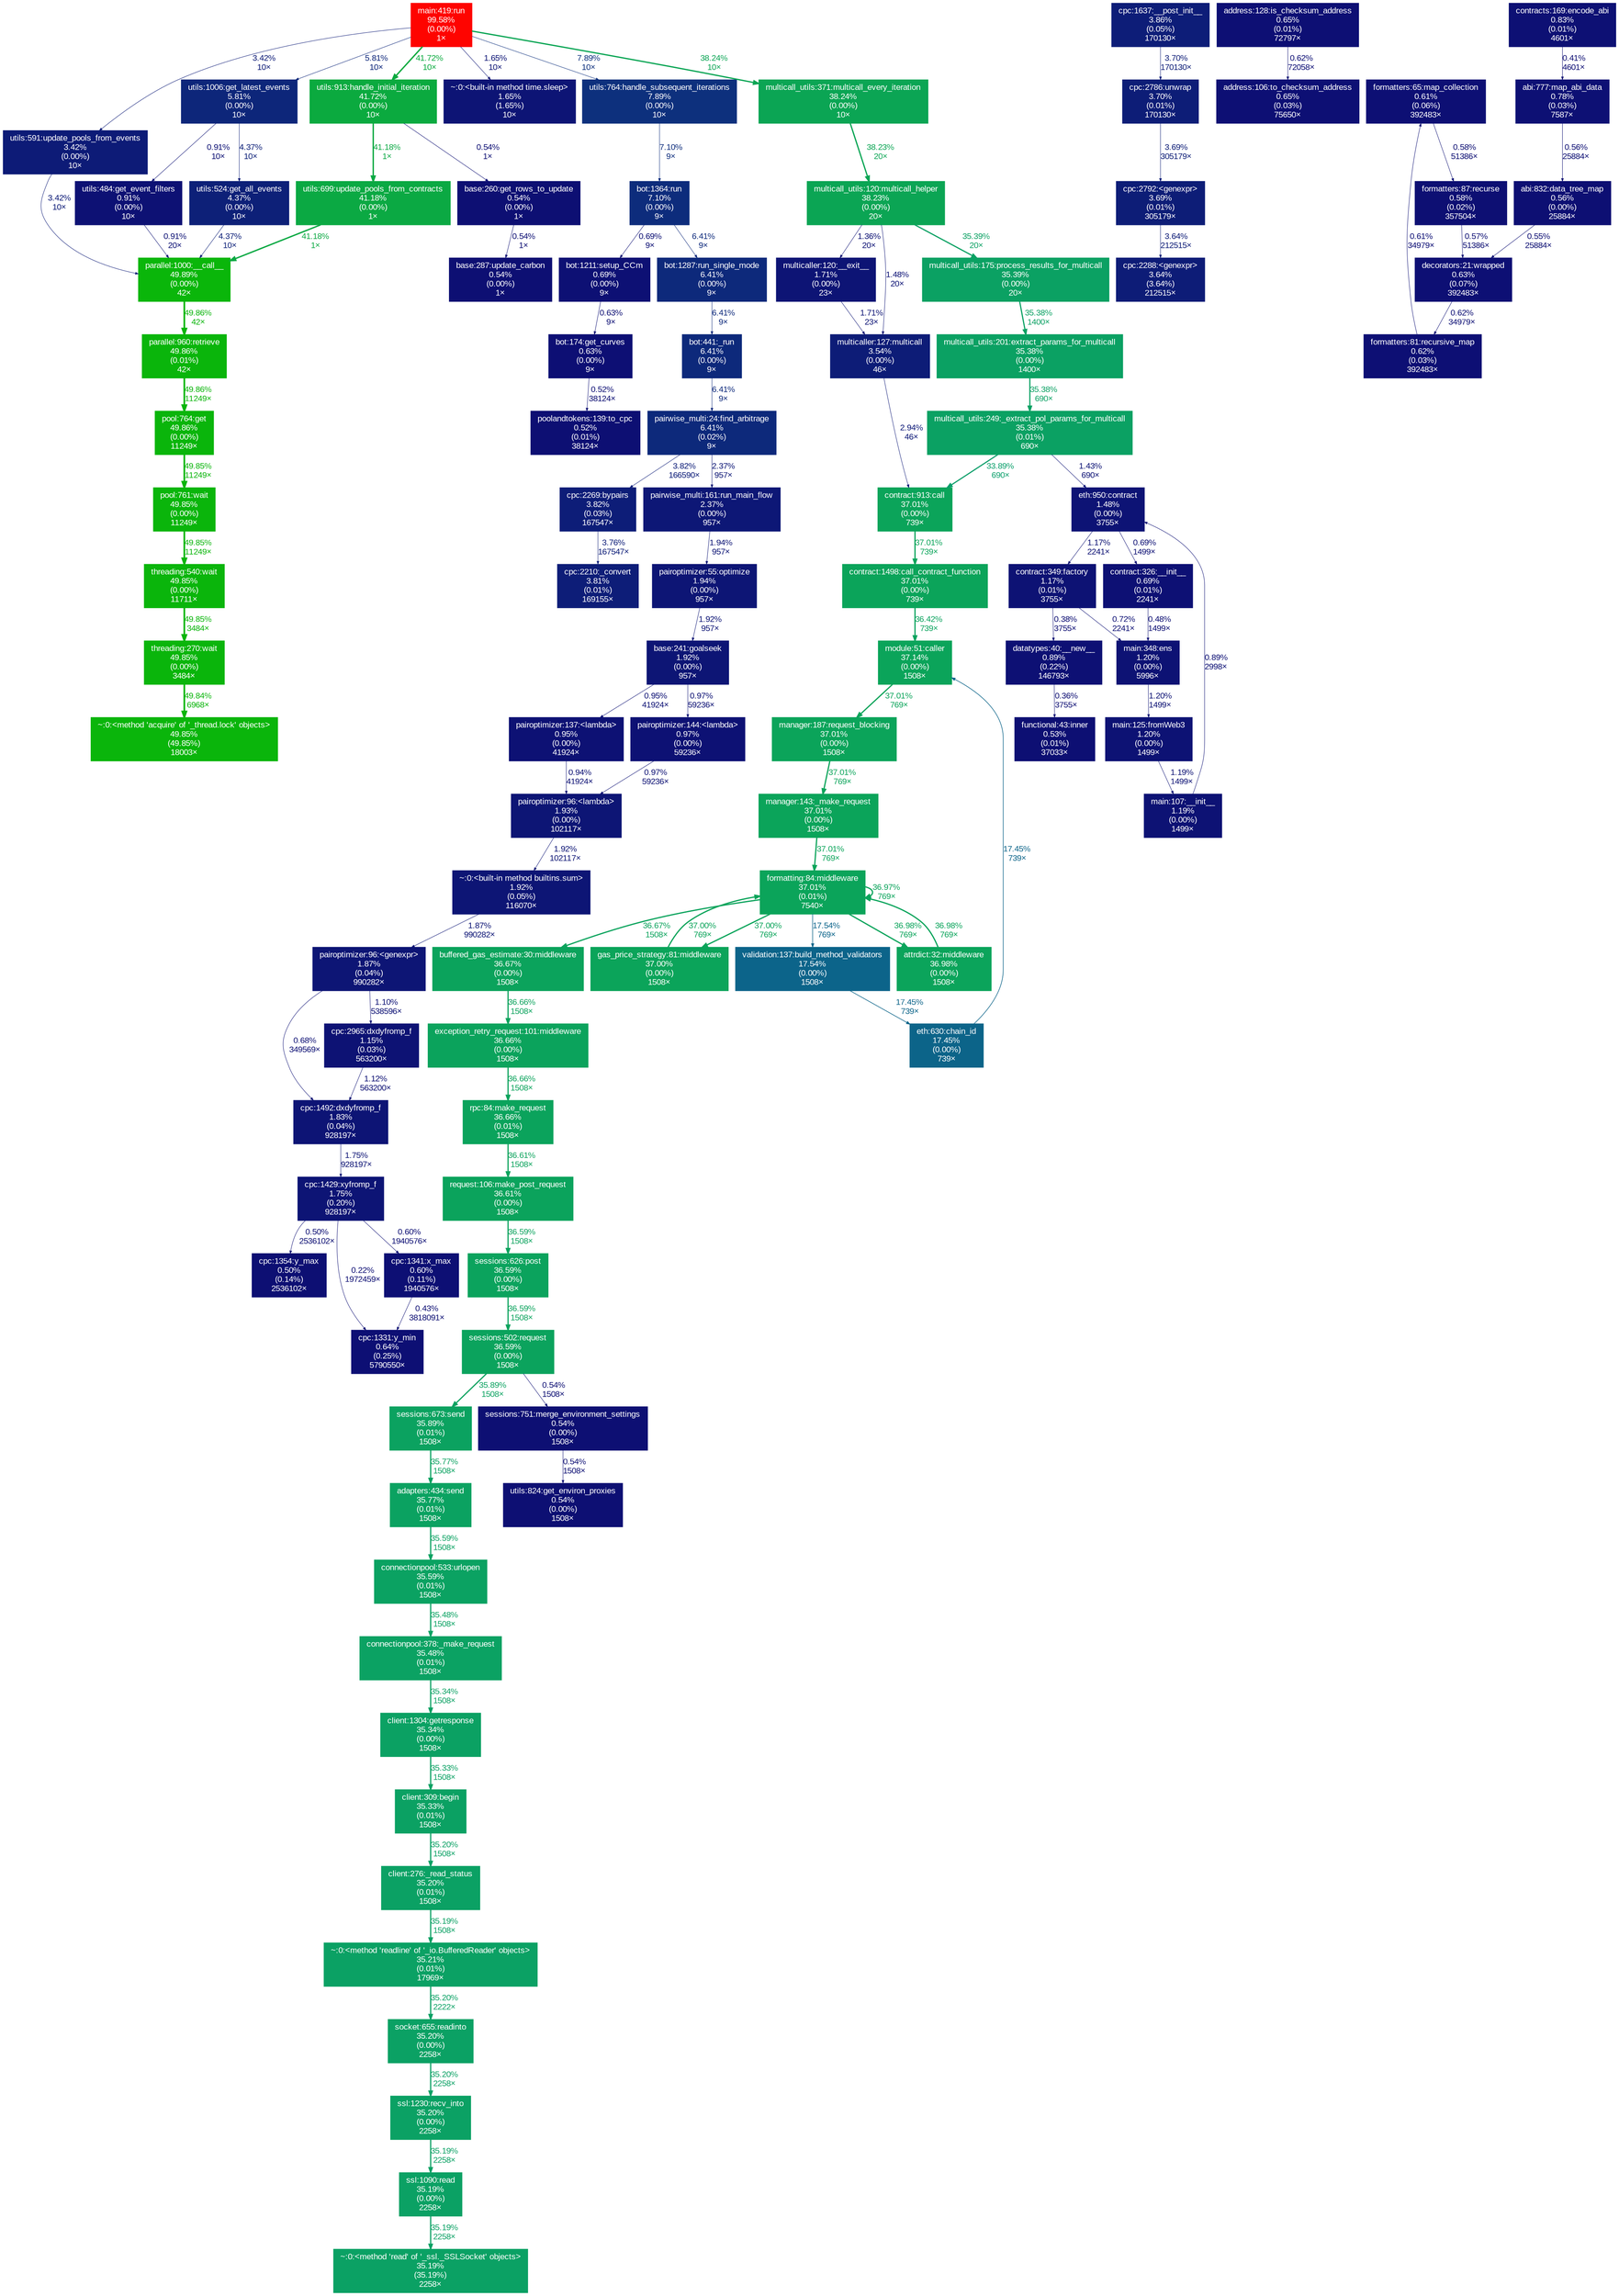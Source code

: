 digraph {
	graph [fontname=Arial, nodesep=0.125, ranksep=0.25];
	node [fontcolor=white, fontname=Arial, height=0, shape=box, style=filled, width=0];
	edge [fontname=Arial];
	47 [color="#fe0400", fontcolor="#ffffff", fontsize="10.00", label="main:419:run\n99.58%\n(0.00%)\n1×", tooltip="main.py"];
	47 -> 1086 [arrowsize="0.35", color="#0d267a", fontcolor="#0d267a", fontsize="10.00", label="5.81%\n10×", labeldistance="0.50", penwidth="0.50"];
	47 -> 1251 [arrowsize="0.35", color="#0d1475", fontcolor="#0d1475", fontsize="10.00", label="1.65%\n10×", labeldistance="0.50", penwidth="0.50"];
	47 -> 2682 [arrowsize="0.35", color="#0d307d", fontcolor="#0d307d", fontsize="10.00", label="7.89%\n10×", labeldistance="0.50", penwidth="0.50"];
	47 -> 2707 [arrowsize="0.62", color="#0ba554", fontcolor="#0ba554", fontsize="10.00", label="38.24%\n10×", labeldistance="1.53", penwidth="1.53"];
	47 -> 2857 [arrowsize="0.65", color="#0baa3f", fontcolor="#0baa3f", fontsize="10.00", label="41.72%\n10×", labeldistance="1.67", penwidth="1.67"];
	47 -> 2891 [arrowsize="0.35", color="#0d1b77", fontcolor="#0d1b77", fontsize="10.00", label="3.42%\n10×", labeldistance="0.50", penwidth="0.50"];
	110 [color="#0d1d78", fontcolor="#ffffff", fontsize="10.00", label="cpc:1637:__post_init__\n3.86%\n(0.05%)\n170130×", tooltip="/Users/mikewcasale/Documents/GitHub/bancorprotocol/fastlane-bot/fastlane_bot/tools/cpc.py"];
	110 -> 2793 [arrowsize="0.35", color="#0d1d77", fontcolor="#0d1d77", fontsize="10.00", label="3.70%\n170130×", labeldistance="0.50", penwidth="0.50"];
	114 [color="#0d1c77", fontcolor="#ffffff", fontsize="10.00", label="multicaller:127:multicall\n3.54%\n(0.00%)\n46×", tooltip="/Users/mikewcasale/Documents/GitHub/bancorprotocol/fastlane-bot/fastlane_bot/config/multicaller.py"];
	114 -> 219 [arrowsize="0.35", color="#0d1977", fontcolor="#0d1977", fontsize="10.00", label="2.94%\n46×", labeldistance="0.50", penwidth="0.50"];
	129 [color="#0ab50b", fontcolor="#ffffff", fontsize="10.00", label="parallel:960:retrieve\n49.86%\n(0.01%)\n42×", tooltip="/Users/mikewcasale/miniconda3/envs/fastlane-bot-38/lib/python3.8/site-packages/joblib/parallel.py"];
	129 -> 2981 [arrowsize="0.71", color="#0ab50b", fontcolor="#0ab50b", fontsize="10.00", label="49.86%\n11249×", labeldistance="1.99", penwidth="1.99"];
	193 [color="#0ba262", fontcolor="#ffffff", fontsize="10.00", label="connectionpool:533:urlopen\n35.59%\n(0.01%)\n1508×", tooltip="/Users/mikewcasale/miniconda3/envs/fastlane-bot-38/lib/python3.8/site-packages/urllib3/connectionpool.py"];
	193 -> 608 [arrowsize="0.60", color="#0ba263", fontcolor="#0ba263", fontsize="10.00", label="35.48%\n1508×", labeldistance="1.42", penwidth="1.42"];
	203 [color="#0ba260", fontcolor="#ffffff", fontsize="10.00", label="sessions:673:send\n35.89%\n(0.01%)\n1508×", tooltip="/Users/mikewcasale/miniconda3/envs/fastlane-bot-38/lib/python3.8/site-packages/requests/sessions.py"];
	203 -> 935 [arrowsize="0.60", color="#0ba261", fontcolor="#0ba261", fontsize="10.00", label="35.77%\n1508×", labeldistance="1.43", penwidth="1.43"];
	204 [color="#0d0f73", fontcolor="#ffffff", fontsize="10.00", label="sessions:751:merge_environment_settings\n0.54%\n(0.00%)\n1508×", tooltip="/Users/mikewcasale/miniconda3/envs/fastlane-bot-38/lib/python3.8/site-packages/requests/sessions.py"];
	204 -> 2639 [arrowsize="0.35", color="#0d0f73", fontcolor="#0d0f73", fontsize="10.00", label="0.54%\n1508×", labeldistance="0.50", penwidth="0.50"];
	211 [color="#0d1575", fontcolor="#ffffff", fontsize="10.00", label="pairoptimizer:55:optimize\n1.94%\n(0.00%)\n957×", tooltip="/Users/mikewcasale/Documents/GitHub/bancorprotocol/fastlane-bot/fastlane_bot/tools/optimizer/pairoptimizer.py"];
	211 -> 2837 [arrowsize="0.35", color="#0d1575", fontcolor="#0d1575", fontsize="10.00", label="1.92%\n957×", labeldistance="0.50", penwidth="0.50"];
	215 [color="#0ba163", fontcolor="#ffffff", fontsize="10.00", label="multicall_utils:249:_extract_pol_params_for_multicall\n35.38%\n(0.01%)\n690×", tooltip="/Users/mikewcasale/Documents/GitHub/bancorprotocol/fastlane-bot/fastlane_bot/events/multicall_utils.py"];
	215 -> 219 [arrowsize="0.58", color="#0b9f6b", fontcolor="#0b9f6b", fontsize="10.00", label="33.89%\n690×", labeldistance="1.36", penwidth="1.36"];
	215 -> 226 [arrowsize="0.35", color="#0d1375", fontcolor="#0d1375", fontsize="10.00", label="1.43%\n690×", labeldistance="0.50", penwidth="0.50"];
	219 [color="#0ba45a", fontcolor="#ffffff", fontsize="10.00", label="contract:913:call\n37.01%\n(0.00%)\n739×", tooltip="/Users/mikewcasale/miniconda3/envs/fastlane-bot-38/lib/python3.8/site-packages/web3/contract.py"];
	219 -> 1069 [arrowsize="0.61", color="#0ba45a", fontcolor="#0ba45a", fontsize="10.00", label="37.01%\n739×", labeldistance="1.48", penwidth="1.48"];
	221 [color="#0ba35c", fontcolor="#ffffff", fontsize="10.00", label="request:106:make_post_request\n36.61%\n(0.00%)\n1508×", tooltip="/Users/mikewcasale/miniconda3/envs/fastlane-bot-38/lib/python3.8/site-packages/web3/_utils/request.py"];
	221 -> 2652 [arrowsize="0.60", color="#0ba35d", fontcolor="#0ba35d", fontsize="10.00", label="36.59%\n1508×", labeldistance="1.46", penwidth="1.46"];
	226 [color="#0d1375", fontcolor="#ffffff", fontsize="10.00", label="eth:950:contract\n1.48%\n(0.00%)\n3755×", tooltip="/Users/mikewcasale/miniconda3/envs/fastlane-bot-38/lib/python3.8/site-packages/web3/eth.py"];
	226 -> 1458 [arrowsize="0.35", color="#0d1274", fontcolor="#0d1274", fontsize="10.00", label="1.17%\n2241×", labeldistance="0.50", penwidth="0.50"];
	226 -> 2474 [arrowsize="0.35", color="#0d1074", fontcolor="#0d1074", fontsize="10.00", label="0.69%\n1499×", labeldistance="0.50", penwidth="0.50"];
	227 [color="#0ba45a", fontcolor="#ffffff", fontsize="10.00", label="formatting:84:middleware\n37.01%\n(0.01%)\n7540×", tooltip="/Users/mikewcasale/miniconda3/envs/fastlane-bot-38/lib/python3.8/site-packages/web3/middleware/formatting.py"];
	227 -> 227 [arrowsize="0.61", color="#0ba45b", fontcolor="#0ba45b", fontsize="10.00", label="36.97%\n769×", labeldistance="1.48", penwidth="1.48"];
	227 -> 1470 [arrowsize="0.42", color="#0c648a", fontcolor="#0c648a", fontsize="10.00", label="17.54%\n769×", labeldistance="0.70", penwidth="0.70"];
	227 -> 2327 [arrowsize="0.61", color="#0ba45b", fontcolor="#0ba45b", fontsize="10.00", label="36.98%\n769×", labeldistance="1.48", penwidth="1.48"];
	227 -> 2578 [arrowsize="0.61", color="#0ba45a", fontcolor="#0ba45a", fontsize="10.00", label="37.00%\n769×", labeldistance="1.48", penwidth="1.48"];
	227 -> 2581 [arrowsize="0.61", color="#0ba35c", fontcolor="#0ba35c", fontsize="10.00", label="36.67%\n1508×", labeldistance="1.47", penwidth="1.47"];
	279 [color="#0ba35d", fontcolor="#ffffff", fontsize="10.00", label="sessions:502:request\n36.59%\n(0.00%)\n1508×", tooltip="/Users/mikewcasale/miniconda3/envs/fastlane-bot-38/lib/python3.8/site-packages/requests/sessions.py"];
	279 -> 203 [arrowsize="0.60", color="#0ba260", fontcolor="#0ba260", fontsize="10.00", label="35.89%\n1508×", labeldistance="1.44", penwidth="1.44"];
	279 -> 204 [arrowsize="0.35", color="#0d0f73", fontcolor="#0d0f73", fontsize="10.00", label="0.54%\n1508×", labeldistance="0.50", penwidth="0.50"];
	324 [color="#0d1d78", fontcolor="#ffffff", fontsize="10.00", label="cpc:2269:bypairs\n3.82%\n(0.03%)\n167547×", tooltip="/Users/mikewcasale/Documents/GitHub/bancorprotocol/fastlane-bot/fastlane_bot/tools/cpc.py"];
	324 -> 2788 [arrowsize="0.35", color="#0d1d78", fontcolor="#0d1d78", fontsize="10.00", label="3.76%\n167547×", labeldistance="0.50", penwidth="0.50"];
	338 [color="#0d1074", fontcolor="#ffffff", fontsize="10.00", label="datatypes:40:__new__\n0.89%\n(0.22%)\n146793×", tooltip="/Users/mikewcasale/miniconda3/envs/fastlane-bot-38/lib/python3.8/site-packages/web3/_utils/datatypes.py"];
	338 -> 2342 [arrowsize="0.35", color="#0d0e73", fontcolor="#0d0e73", fontsize="10.00", label="0.36%\n3755×", labeldistance="0.50", penwidth="0.50"];
	363 [color="#0ab60a", fontcolor="#ffffff", fontsize="10.00", label="parallel:1000:__call__\n49.89%\n(0.00%)\n42×", tooltip="/Users/mikewcasale/miniconda3/envs/fastlane-bot-38/lib/python3.8/site-packages/joblib/parallel.py"];
	363 -> 129 [arrowsize="0.71", color="#0ab50b", fontcolor="#0ab50b", fontsize="10.00", label="49.86%\n42×", labeldistance="1.99", penwidth="1.99"];
	370 [color="#0ba164", fontcolor="#ffffff", fontsize="10.00", label="client:276:_read_status\n35.20%\n(0.01%)\n1508×", tooltip="/Users/mikewcasale/miniconda3/envs/fastlane-bot-38/lib/python3.8/http/client.py"];
	370 -> 1319 [arrowsize="0.59", color="#0ba164", fontcolor="#0ba164", fontsize="10.00", label="35.19%\n1508×", labeldistance="1.41", penwidth="1.41"];
	400 [color="#0d0f74", fontcolor="#ffffff", fontsize="10.00", label="address:106:to_checksum_address\n0.65%\n(0.03%)\n75650×", tooltip="/Users/mikewcasale/miniconda3/envs/fastlane-bot-38/lib/python3.8/site-packages/eth_utils/address.py"];
	430 [color="#0ba163", fontcolor="#ffffff", fontsize="10.00", label="client:309:begin\n35.33%\n(0.01%)\n1508×", tooltip="/Users/mikewcasale/miniconda3/envs/fastlane-bot-38/lib/python3.8/http/client.py"];
	430 -> 370 [arrowsize="0.59", color="#0ba164", fontcolor="#0ba164", fontsize="10.00", label="35.20%\n1508×", labeldistance="1.41", penwidth="1.41"];
	608 [color="#0ba263", fontcolor="#ffffff", fontsize="10.00", label="connectionpool:378:_make_request\n35.48%\n(0.01%)\n1508×", tooltip="/Users/mikewcasale/miniconda3/envs/fastlane-bot-38/lib/python3.8/site-packages/urllib3/connectionpool.py"];
	608 -> 2590 [arrowsize="0.59", color="#0ba163", fontcolor="#0ba163", fontsize="10.00", label="35.34%\n1508×", labeldistance="1.41", penwidth="1.41"];
	910 [color="#0d0f74", fontcolor="#ffffff", fontsize="10.00", label="formatters:65:map_collection\n0.61%\n(0.06%)\n392483×", tooltip="/Users/mikewcasale/miniconda3/envs/fastlane-bot-38/lib/python3.8/site-packages/web3/_utils/formatters.py"];
	910 -> 2509 [arrowsize="0.35", color="#0d0f73", fontcolor="#0d0f73", fontsize="10.00", label="0.58%\n51386×", labeldistance="0.50", penwidth="0.50"];
	935 [color="#0ba261", fontcolor="#ffffff", fontsize="10.00", label="adapters:434:send\n35.77%\n(0.01%)\n1508×", tooltip="/Users/mikewcasale/miniconda3/envs/fastlane-bot-38/lib/python3.8/site-packages/requests/adapters.py"];
	935 -> 193 [arrowsize="0.60", color="#0ba262", fontcolor="#0ba262", fontsize="10.00", label="35.59%\n1508×", labeldistance="1.42", penwidth="1.42"];
	942 [color="#0d1d77", fontcolor="#ffffff", fontsize="10.00", label="cpc:2792:<genexpr>\n3.69%\n(0.01%)\n305179×", tooltip="/Users/mikewcasale/Documents/GitHub/bancorprotocol/fastlane-bot/fastlane_bot/tools/cpc.py"];
	942 -> 2791 [arrowsize="0.35", color="#0d1c77", fontcolor="#0d1c77", fontsize="10.00", label="3.64%\n212515×", labeldistance="0.50", penwidth="0.50"];
	961 [color="#0d2c7c", fontcolor="#ffffff", fontsize="10.00", label="bot:1364:run\n7.10%\n(0.00%)\n9×", tooltip="/Users/mikewcasale/Documents/GitHub/bancorprotocol/fastlane-bot/fastlane_bot/bot.py"];
	961 -> 2674 [arrowsize="0.35", color="#0d1074", fontcolor="#0d1074", fontsize="10.00", label="0.69%\n9×", labeldistance="0.50", penwidth="0.50"];
	961 -> 2676 [arrowsize="0.35", color="#0d297b", fontcolor="#0d297b", fontsize="10.00", label="6.41%\n9×", labeldistance="0.50", penwidth="0.50"];
	1068 [color="#0ba164", fontcolor="#ffffff", fontsize="10.00", label="ssl:1230:recv_into\n35.20%\n(0.00%)\n2258×", tooltip="/Users/mikewcasale/miniconda3/envs/fastlane-bot-38/lib/python3.8/ssl.py"];
	1068 -> 2547 [arrowsize="0.59", color="#0ba164", fontcolor="#0ba164", fontsize="10.00", label="35.19%\n2258×", labeldistance="1.41", penwidth="1.41"];
	1069 [color="#0ba45a", fontcolor="#ffffff", fontsize="10.00", label="contract:1498:call_contract_function\n37.01%\n(0.00%)\n739×", tooltip="/Users/mikewcasale/miniconda3/envs/fastlane-bot-38/lib/python3.8/site-packages/web3/contract.py"];
	1069 -> 2515 [arrowsize="0.60", color="#0ba35e", fontcolor="#0ba35e", fontsize="10.00", label="36.42%\n739×", labeldistance="1.46", penwidth="1.46"];
	1077 [color="#0d297b", fontcolor="#ffffff", fontsize="10.00", label="bot:441:_run\n6.41%\n(0.00%)\n9×", tooltip="/Users/mikewcasale/Documents/GitHub/bancorprotocol/fastlane-bot/fastlane_bot/bot.py"];
	1077 -> 1082 [arrowsize="0.35", color="#0d297b", fontcolor="#0d297b", fontsize="10.00", label="6.41%\n9×", labeldistance="0.50", penwidth="0.50"];
	1082 [color="#0d297b", fontcolor="#ffffff", fontsize="10.00", label="pairwise_multi:24:find_arbitrage\n6.41%\n(0.02%)\n9×", tooltip="/Users/mikewcasale/Documents/GitHub/bancorprotocol/fastlane-bot/fastlane_bot/modes/pairwise_multi.py"];
	1082 -> 324 [arrowsize="0.35", color="#0d1d78", fontcolor="#0d1d78", fontsize="10.00", label="3.82%\n166590×", labeldistance="0.50", penwidth="0.50"];
	1082 -> 2777 [arrowsize="0.35", color="#0d1776", fontcolor="#0d1776", fontsize="10.00", label="2.37%\n957×", labeldistance="0.50", penwidth="0.50"];
	1083 [color="#0d0f73", fontcolor="#ffffff", fontsize="10.00", label="base:287:update_carbon\n0.54%\n(0.00%)\n1×", tooltip="/Users/mikewcasale/Documents/GitHub/bancorprotocol/fastlane-bot/fastlane_bot/events/managers/base.py"];
	1086 [color="#0d267a", fontcolor="#ffffff", fontsize="10.00", label="utils:1006:get_latest_events\n5.81%\n(0.00%)\n10×", tooltip="/Users/mikewcasale/Documents/GitHub/bancorprotocol/fastlane-bot/fastlane_bot/events/utils.py"];
	1086 -> 2864 [arrowsize="0.35", color="#0d1174", fontcolor="#0d1174", fontsize="10.00", label="0.91%\n10×", labeldistance="0.50", penwidth="0.50"];
	1086 -> 2889 [arrowsize="0.35", color="#0d2078", fontcolor="#0d2078", fontsize="10.00", label="4.37%\n10×", labeldistance="0.50", penwidth="0.50"];
	1126 [color="#0d1575", fontcolor="#ffffff", fontsize="10.00", label="~:0:<built-in method builtins.sum>\n1.92%\n(0.05%)\n116070×", tooltip="~"];
	1126 -> 2779 [arrowsize="0.35", color="#0d1575", fontcolor="#0d1575", fontsize="10.00", label="1.87%\n990282×", labeldistance="0.50", penwidth="0.50"];
	1128 [color="#0d1575", fontcolor="#ffffff", fontsize="10.00", label="pairoptimizer:96:<lambda>\n1.93%\n(0.00%)\n102117×", tooltip="/Users/mikewcasale/Documents/GitHub/bancorprotocol/fastlane-bot/fastlane_bot/tools/optimizer/pairoptimizer.py"];
	1128 -> 1126 [arrowsize="0.35", color="#0d1575", fontcolor="#0d1575", fontsize="10.00", label="1.92%\n102117×", labeldistance="0.50", penwidth="0.50"];
	1226 [color="#0ab50b", fontcolor="#ffffff", fontsize="10.00", label="threading:270:wait\n49.85%\n(0.00%)\n3484×", tooltip="/Users/mikewcasale/miniconda3/envs/fastlane-bot-38/lib/python3.8/threading.py"];
	1226 -> 1257 [arrowsize="0.71", color="#0ab50b", fontcolor="#0ab50b", fontsize="10.00", label="49.84%\n6968×", labeldistance="1.99", penwidth="1.99"];
	1251 [color="#0d1475", fontcolor="#ffffff", fontsize="10.00", label="~:0:<built-in method time.sleep>\n1.65%\n(1.65%)\n10×", tooltip="~"];
	1257 [color="#0ab50b", fontcolor="#ffffff", fontsize="10.00", label="~:0:<method 'acquire' of '_thread.lock' objects>\n49.85%\n(49.85%)\n18003×", tooltip="~"];
	1288 [color="#0d0f74", fontcolor="#ffffff", fontsize="10.00", label="decorators:21:wrapped\n0.63%\n(0.07%)\n392483×", tooltip="/Users/mikewcasale/miniconda3/envs/fastlane-bot-38/lib/python3.8/site-packages/web3/_utils/decorators.py"];
	1288 -> 2495 [arrowsize="0.35", color="#0d0f74", fontcolor="#0d0f74", fontsize="10.00", label="0.62%\n34979×", labeldistance="0.50", penwidth="0.50"];
	1304 [color="#0ba164", fontcolor="#ffffff", fontsize="10.00", label="socket:655:readinto\n35.20%\n(0.00%)\n2258×", tooltip="/Users/mikewcasale/miniconda3/envs/fastlane-bot-38/lib/python3.8/socket.py"];
	1304 -> 1068 [arrowsize="0.59", color="#0ba164", fontcolor="#0ba164", fontsize="10.00", label="35.20%\n2258×", labeldistance="1.41", penwidth="1.41"];
	1319 [color="#0ba164", fontcolor="#ffffff", fontsize="10.00", label="~:0:<method 'readline' of '_io.BufferedReader' objects>\n35.21%\n(0.01%)\n17969×", tooltip="~"];
	1319 -> 1304 [arrowsize="0.59", color="#0ba164", fontcolor="#0ba164", fontsize="10.00", label="35.20%\n2222×", labeldistance="1.41", penwidth="1.41"];
	1445 [color="#0ba554", fontcolor="#ffffff", fontsize="10.00", label="multicall_utils:120:multicall_helper\n38.23%\n(0.00%)\n20×", tooltip="/Users/mikewcasale/Documents/GitHub/bancorprotocol/fastlane-bot/fastlane_bot/events/multicall_utils.py"];
	1445 -> 114 [arrowsize="0.35", color="#0d1375", fontcolor="#0d1375", fontsize="10.00", label="1.48%\n20×", labeldistance="0.50", penwidth="0.50"];
	1445 -> 2870 [arrowsize="0.35", color="#0d1274", fontcolor="#0d1274", fontsize="10.00", label="1.36%\n20×", labeldistance="0.50", penwidth="0.50"];
	1445 -> 2950 [arrowsize="0.59", color="#0ba163", fontcolor="#0ba163", fontsize="10.00", label="35.39%\n20×", labeldistance="1.42", penwidth="1.42"];
	1450 [color="#0d0f74", fontcolor="#ffffff", fontsize="10.00", label="address:128:is_checksum_address\n0.65%\n(0.01%)\n72797×", tooltip="/Users/mikewcasale/miniconda3/envs/fastlane-bot-38/lib/python3.8/site-packages/eth_utils/address.py"];
	1450 -> 400 [arrowsize="0.35", color="#0d0f74", fontcolor="#0d0f74", fontsize="10.00", label="0.62%\n72058×", labeldistance="0.50", penwidth="0.50"];
	1451 [color="#0d1274", fontcolor="#ffffff", fontsize="10.00", label="main:348:ens\n1.20%\n(0.00%)\n5996×", tooltip="/Users/mikewcasale/miniconda3/envs/fastlane-bot-38/lib/python3.8/site-packages/web3/main.py"];
	1451 -> 2471 [arrowsize="0.35", color="#0d1274", fontcolor="#0d1274", fontsize="10.00", label="1.20%\n1499×", labeldistance="0.50", penwidth="0.50"];
	1458 [color="#0d1274", fontcolor="#ffffff", fontsize="10.00", label="contract:349:factory\n1.17%\n(0.01%)\n3755×", tooltip="/Users/mikewcasale/miniconda3/envs/fastlane-bot-38/lib/python3.8/site-packages/web3/contract.py"];
	1458 -> 338 [arrowsize="0.35", color="#0d0e73", fontcolor="#0d0e73", fontsize="10.00", label="0.38%\n3755×", labeldistance="0.50", penwidth="0.50"];
	1458 -> 1451 [arrowsize="0.35", color="#0d1074", fontcolor="#0d1074", fontsize="10.00", label="0.72%\n2241×", labeldistance="0.50", penwidth="0.50"];
	1470 [color="#0c648a", fontcolor="#ffffff", fontsize="10.00", label="validation:137:build_method_validators\n17.54%\n(0.00%)\n1508×", tooltip="/Users/mikewcasale/miniconda3/envs/fastlane-bot-38/lib/python3.8/site-packages/web3/middleware/validation.py"];
	1470 -> 2517 [arrowsize="0.42", color="#0c6489", fontcolor="#0c6489", fontsize="10.00", label="17.45%\n739×", labeldistance="0.70", penwidth="0.70"];
	1523 [color="#0d1475", fontcolor="#ffffff", fontsize="10.00", label="cpc:1429:xyfromp_f\n1.75%\n(0.20%)\n928197×", tooltip="/Users/mikewcasale/Documents/GitHub/bancorprotocol/fastlane-bot/fastlane_bot/tools/cpc.py"];
	1523 -> 2751 [arrowsize="0.35", color="#0d0e73", fontcolor="#0d0e73", fontsize="10.00", label="0.22%\n1972459×", labeldistance="0.50", penwidth="0.50"];
	1523 -> 2752 [arrowsize="0.35", color="#0d0f74", fontcolor="#0d0f74", fontsize="10.00", label="0.60%\n1940576×", labeldistance="0.50", penwidth="0.50"];
	1523 -> 2753 [arrowsize="0.35", color="#0d0f73", fontcolor="#0d0f73", fontsize="10.00", label="0.50%\n2536102×", labeldistance="0.50", penwidth="0.50"];
	1546 [color="#0ab50b", fontcolor="#ffffff", fontsize="10.00", label="threading:540:wait\n49.85%\n(0.00%)\n11711×", tooltip="/Users/mikewcasale/miniconda3/envs/fastlane-bot-38/lib/python3.8/threading.py"];
	1546 -> 1226 [arrowsize="0.71", color="#0ab50b", fontcolor="#0ab50b", fontsize="10.00", label="49.85%\n3484×", labeldistance="1.99", penwidth="1.99"];
	1555 [color="#0ab50b", fontcolor="#ffffff", fontsize="10.00", label="pool:761:wait\n49.85%\n(0.00%)\n11249×", tooltip="/Users/mikewcasale/miniconda3/envs/fastlane-bot-38/lib/python3.8/multiprocessing/pool.py"];
	1555 -> 1546 [arrowsize="0.71", color="#0ab50b", fontcolor="#0ab50b", fontsize="10.00", label="49.85%\n11249×", labeldistance="1.99", penwidth="1.99"];
	1897 [color="#0ba45a", fontcolor="#ffffff", fontsize="10.00", label="manager:143:_make_request\n37.01%\n(0.00%)\n1508×", tooltip="/Users/mikewcasale/miniconda3/envs/fastlane-bot-38/lib/python3.8/site-packages/web3/manager.py"];
	1897 -> 227 [arrowsize="0.61", color="#0ba45a", fontcolor="#0ba45a", fontsize="10.00", label="37.01%\n769×", labeldistance="1.48", penwidth="1.48"];
	1899 [color="#0ba35c", fontcolor="#ffffff", fontsize="10.00", label="rpc:84:make_request\n36.66%\n(0.01%)\n1508×", tooltip="/Users/mikewcasale/miniconda3/envs/fastlane-bot-38/lib/python3.8/site-packages/web3/providers/rpc.py"];
	1899 -> 221 [arrowsize="0.61", color="#0ba35c", fontcolor="#0ba35c", fontsize="10.00", label="36.61%\n1508×", labeldistance="1.46", penwidth="1.46"];
	2194 [color="#0d1074", fontcolor="#ffffff", fontsize="10.00", label="abi:777:map_abi_data\n0.78%\n(0.03%)\n7587×", tooltip="/Users/mikewcasale/miniconda3/envs/fastlane-bot-38/lib/python3.8/site-packages/web3/_utils/abi.py"];
	2194 -> 2496 [arrowsize="0.35", color="#0d0f73", fontcolor="#0d0f73", fontsize="10.00", label="0.56%\n25884×", labeldistance="0.50", penwidth="0.50"];
	2198 [color="#0d1074", fontcolor="#ffffff", fontsize="10.00", label="contracts:169:encode_abi\n0.83%\n(0.01%)\n4601×", tooltip="/Users/mikewcasale/miniconda3/envs/fastlane-bot-38/lib/python3.8/site-packages/web3/_utils/contracts.py"];
	2198 -> 2194 [arrowsize="0.35", color="#0d0e73", fontcolor="#0d0e73", fontsize="10.00", label="0.41%\n4601×", labeldistance="0.50", penwidth="0.50"];
	2327 [color="#0ba45b", fontcolor="#ffffff", fontsize="10.00", label="attrdict:32:middleware\n36.98%\n(0.00%)\n1508×", tooltip="/Users/mikewcasale/miniconda3/envs/fastlane-bot-38/lib/python3.8/site-packages/web3/middleware/attrdict.py"];
	2327 -> 227 [arrowsize="0.61", color="#0ba45b", fontcolor="#0ba45b", fontsize="10.00", label="36.98%\n769×", labeldistance="1.48", penwidth="1.48"];
	2342 [color="#0d0f73", fontcolor="#ffffff", fontsize="10.00", label="functional:43:inner\n0.53%\n(0.01%)\n37033×", tooltip="/Users/mikewcasale/miniconda3/envs/fastlane-bot-38/lib/python3.8/site-packages/eth_utils/functional.py"];
	2471 [color="#0d1274", fontcolor="#ffffff", fontsize="10.00", label="main:125:fromWeb3\n1.20%\n(0.00%)\n1499×", tooltip="/Users/mikewcasale/miniconda3/envs/fastlane-bot-38/lib/python3.8/site-packages/ens/main.py"];
	2471 -> 2476 [arrowsize="0.35", color="#0d1274", fontcolor="#0d1274", fontsize="10.00", label="1.19%\n1499×", labeldistance="0.50", penwidth="0.50"];
	2474 [color="#0d1074", fontcolor="#ffffff", fontsize="10.00", label="contract:326:__init__\n0.69%\n(0.01%)\n2241×", tooltip="/Users/mikewcasale/miniconda3/envs/fastlane-bot-38/lib/python3.8/site-packages/web3/contract.py"];
	2474 -> 1451 [arrowsize="0.35", color="#0d0f73", fontcolor="#0d0f73", fontsize="10.00", label="0.48%\n1499×", labeldistance="0.50", penwidth="0.50"];
	2476 [color="#0d1274", fontcolor="#ffffff", fontsize="10.00", label="main:107:__init__\n1.19%\n(0.00%)\n1499×", tooltip="/Users/mikewcasale/miniconda3/envs/fastlane-bot-38/lib/python3.8/site-packages/ens/main.py"];
	2476 -> 226 [arrowsize="0.35", color="#0d1074", fontcolor="#0d1074", fontsize="10.00", label="0.89%\n2998×", labeldistance="0.50", penwidth="0.50"];
	2495 [color="#0d0f74", fontcolor="#ffffff", fontsize="10.00", label="formatters:81:recursive_map\n0.62%\n(0.03%)\n392483×", tooltip="/Users/mikewcasale/miniconda3/envs/fastlane-bot-38/lib/python3.8/site-packages/web3/_utils/formatters.py"];
	2495 -> 910 [arrowsize="0.35", color="#0d0f74", fontcolor="#0d0f74", fontsize="10.00", label="0.61%\n34979×", labeldistance="0.50", penwidth="0.50"];
	2496 [color="#0d0f73", fontcolor="#ffffff", fontsize="10.00", label="abi:832:data_tree_map\n0.56%\n(0.00%)\n25884×", tooltip="/Users/mikewcasale/miniconda3/envs/fastlane-bot-38/lib/python3.8/site-packages/web3/_utils/abi.py"];
	2496 -> 1288 [arrowsize="0.35", color="#0d0f73", fontcolor="#0d0f73", fontsize="10.00", label="0.55%\n25884×", labeldistance="0.50", penwidth="0.50"];
	2509 [color="#0d0f73", fontcolor="#ffffff", fontsize="10.00", label="formatters:87:recurse\n0.58%\n(0.02%)\n357504×", tooltip="/Users/mikewcasale/miniconda3/envs/fastlane-bot-38/lib/python3.8/site-packages/web3/_utils/formatters.py"];
	2509 -> 1288 [arrowsize="0.35", color="#0d0f73", fontcolor="#0d0f73", fontsize="10.00", label="0.57%\n51386×", labeldistance="0.50", penwidth="0.50"];
	2515 [color="#0ba45a", fontcolor="#ffffff", fontsize="10.00", label="module:51:caller\n37.14%\n(0.00%)\n1508×", tooltip="/Users/mikewcasale/miniconda3/envs/fastlane-bot-38/lib/python3.8/site-packages/web3/module.py"];
	2515 -> 2573 [arrowsize="0.61", color="#0ba45a", fontcolor="#0ba45a", fontsize="10.00", label="37.01%\n769×", labeldistance="1.48", penwidth="1.48"];
	2517 [color="#0c6489", fontcolor="#ffffff", fontsize="10.00", label="eth:630:chain_id\n17.45%\n(0.00%)\n739×", tooltip="/Users/mikewcasale/miniconda3/envs/fastlane-bot-38/lib/python3.8/site-packages/web3/eth.py"];
	2517 -> 2515 [arrowsize="0.42", color="#0c6489", fontcolor="#0c6489", fontsize="10.00", label="17.45%\n739×", labeldistance="0.70", penwidth="0.70"];
	2547 [color="#0ba164", fontcolor="#ffffff", fontsize="10.00", label="ssl:1090:read\n35.19%\n(0.00%)\n2258×", tooltip="/Users/mikewcasale/miniconda3/envs/fastlane-bot-38/lib/python3.8/ssl.py"];
	2547 -> 2558 [arrowsize="0.59", color="#0ba164", fontcolor="#0ba164", fontsize="10.00", label="35.19%\n2258×", labeldistance="1.41", penwidth="1.41"];
	2558 [color="#0ba164", fontcolor="#ffffff", fontsize="10.00", label="~:0:<method 'read' of '_ssl._SSLSocket' objects>\n35.19%\n(35.19%)\n2258×", tooltip="~"];
	2573 [color="#0ba45a", fontcolor="#ffffff", fontsize="10.00", label="manager:187:request_blocking\n37.01%\n(0.00%)\n1508×", tooltip="/Users/mikewcasale/miniconda3/envs/fastlane-bot-38/lib/python3.8/site-packages/web3/manager.py"];
	2573 -> 1897 [arrowsize="0.61", color="#0ba45a", fontcolor="#0ba45a", fontsize="10.00", label="37.01%\n769×", labeldistance="1.48", penwidth="1.48"];
	2578 [color="#0ba45a", fontcolor="#ffffff", fontsize="10.00", label="gas_price_strategy:81:middleware\n37.00%\n(0.00%)\n1508×", tooltip="/Users/mikewcasale/miniconda3/envs/fastlane-bot-38/lib/python3.8/site-packages/web3/middleware/gas_price_strategy.py"];
	2578 -> 227 [arrowsize="0.61", color="#0ba45a", fontcolor="#0ba45a", fontsize="10.00", label="37.00%\n769×", labeldistance="1.48", penwidth="1.48"];
	2581 [color="#0ba35c", fontcolor="#ffffff", fontsize="10.00", label="buffered_gas_estimate:30:middleware\n36.67%\n(0.00%)\n1508×", tooltip="/Users/mikewcasale/miniconda3/envs/fastlane-bot-38/lib/python3.8/site-packages/web3/middleware/buffered_gas_estimate.py"];
	2581 -> 2583 [arrowsize="0.61", color="#0ba35c", fontcolor="#0ba35c", fontsize="10.00", label="36.66%\n1508×", labeldistance="1.47", penwidth="1.47"];
	2583 [color="#0ba35c", fontcolor="#ffffff", fontsize="10.00", label="exception_retry_request:101:middleware\n36.66%\n(0.00%)\n1508×", tooltip="/Users/mikewcasale/miniconda3/envs/fastlane-bot-38/lib/python3.8/site-packages/web3/middleware/exception_retry_request.py"];
	2583 -> 1899 [arrowsize="0.61", color="#0ba35c", fontcolor="#0ba35c", fontsize="10.00", label="36.66%\n1508×", labeldistance="1.47", penwidth="1.47"];
	2590 [color="#0ba163", fontcolor="#ffffff", fontsize="10.00", label="client:1304:getresponse\n35.34%\n(0.00%)\n1508×", tooltip="/Users/mikewcasale/miniconda3/envs/fastlane-bot-38/lib/python3.8/http/client.py"];
	2590 -> 430 [arrowsize="0.59", color="#0ba163", fontcolor="#0ba163", fontsize="10.00", label="35.33%\n1508×", labeldistance="1.41", penwidth="1.41"];
	2639 [color="#0d0f73", fontcolor="#ffffff", fontsize="10.00", label="utils:824:get_environ_proxies\n0.54%\n(0.00%)\n1508×", tooltip="/Users/mikewcasale/miniconda3/envs/fastlane-bot-38/lib/python3.8/site-packages/requests/utils.py"];
	2652 [color="#0ba35d", fontcolor="#ffffff", fontsize="10.00", label="sessions:626:post\n36.59%\n(0.00%)\n1508×", tooltip="/Users/mikewcasale/miniconda3/envs/fastlane-bot-38/lib/python3.8/site-packages/requests/sessions.py"];
	2652 -> 279 [arrowsize="0.60", color="#0ba35d", fontcolor="#0ba35d", fontsize="10.00", label="36.59%\n1508×", labeldistance="1.46", penwidth="1.46"];
	2673 [color="#0d0f74", fontcolor="#ffffff", fontsize="10.00", label="bot:174:get_curves\n0.63%\n(0.00%)\n9×", tooltip="/Users/mikewcasale/Documents/GitHub/bancorprotocol/fastlane-bot/fastlane_bot/bot.py"];
	2673 -> 2702 [arrowsize="0.35", color="#0d0f73", fontcolor="#0d0f73", fontsize="10.00", label="0.52%\n38124×", labeldistance="0.50", penwidth="0.50"];
	2674 [color="#0d1074", fontcolor="#ffffff", fontsize="10.00", label="bot:1211:setup_CCm\n0.69%\n(0.00%)\n9×", tooltip="/Users/mikewcasale/Documents/GitHub/bancorprotocol/fastlane-bot/fastlane_bot/bot.py"];
	2674 -> 2673 [arrowsize="0.35", color="#0d0f74", fontcolor="#0d0f74", fontsize="10.00", label="0.63%\n9×", labeldistance="0.50", penwidth="0.50"];
	2676 [color="#0d297b", fontcolor="#ffffff", fontsize="10.00", label="bot:1287:run_single_mode\n6.41%\n(0.00%)\n9×", tooltip="/Users/mikewcasale/Documents/GitHub/bancorprotocol/fastlane-bot/fastlane_bot/bot.py"];
	2676 -> 1077 [arrowsize="0.35", color="#0d297b", fontcolor="#0d297b", fontsize="10.00", label="6.41%\n9×", labeldistance="0.50", penwidth="0.50"];
	2682 [color="#0d307d", fontcolor="#ffffff", fontsize="10.00", label="utils:764:handle_subsequent_iterations\n7.89%\n(0.00%)\n10×", tooltip="/Users/mikewcasale/Documents/GitHub/bancorprotocol/fastlane-bot/fastlane_bot/events/utils.py"];
	2682 -> 961 [arrowsize="0.35", color="#0d2c7c", fontcolor="#0d2c7c", fontsize="10.00", label="7.10%\n9×", labeldistance="0.50", penwidth="0.50"];
	2702 [color="#0d0f73", fontcolor="#ffffff", fontsize="10.00", label="poolandtokens:139:to_cpc\n0.52%\n(0.01%)\n38124×", tooltip="/Users/mikewcasale/Documents/GitHub/bancorprotocol/fastlane-bot/fastlane_bot/helpers/poolandtokens.py"];
	2707 [color="#0ba554", fontcolor="#ffffff", fontsize="10.00", label="multicall_utils:371:multicall_every_iteration\n38.24%\n(0.00%)\n10×", tooltip="/Users/mikewcasale/Documents/GitHub/bancorprotocol/fastlane-bot/fastlane_bot/events/multicall_utils.py"];
	2707 -> 1445 [arrowsize="0.62", color="#0ba554", fontcolor="#0ba554", fontsize="10.00", label="38.23%\n20×", labeldistance="1.53", penwidth="1.53"];
	2751 [color="#0d0f74", fontcolor="#ffffff", fontsize="10.00", label="cpc:1331:y_min\n0.64%\n(0.25%)\n5790550×", tooltip="/Users/mikewcasale/Documents/GitHub/bancorprotocol/fastlane-bot/fastlane_bot/tools/cpc.py"];
	2752 [color="#0d0f74", fontcolor="#ffffff", fontsize="10.00", label="cpc:1341:x_max\n0.60%\n(0.11%)\n1940576×", tooltip="/Users/mikewcasale/Documents/GitHub/bancorprotocol/fastlane-bot/fastlane_bot/tools/cpc.py"];
	2752 -> 2751 [arrowsize="0.35", color="#0d0f73", fontcolor="#0d0f73", fontsize="10.00", label="0.43%\n3818091×", labeldistance="0.50", penwidth="0.50"];
	2753 [color="#0d0f73", fontcolor="#ffffff", fontsize="10.00", label="cpc:1354:y_max\n0.50%\n(0.14%)\n2536102×", tooltip="/Users/mikewcasale/Documents/GitHub/bancorprotocol/fastlane-bot/fastlane_bot/tools/cpc.py"];
	2773 [color="#0d1475", fontcolor="#ffffff", fontsize="10.00", label="cpc:1492:dxdyfromp_f\n1.83%\n(0.04%)\n928197×", tooltip="/Users/mikewcasale/Documents/GitHub/bancorprotocol/fastlane-bot/fastlane_bot/tools/cpc.py"];
	2773 -> 1523 [arrowsize="0.35", color="#0d1475", fontcolor="#0d1475", fontsize="10.00", label="1.75%\n928197×", labeldistance="0.50", penwidth="0.50"];
	2777 [color="#0d1776", fontcolor="#ffffff", fontsize="10.00", label="pairwise_multi:161:run_main_flow\n2.37%\n(0.00%)\n957×", tooltip="/Users/mikewcasale/Documents/GitHub/bancorprotocol/fastlane-bot/fastlane_bot/modes/pairwise_multi.py"];
	2777 -> 211 [arrowsize="0.35", color="#0d1575", fontcolor="#0d1575", fontsize="10.00", label="1.94%\n957×", labeldistance="0.50", penwidth="0.50"];
	2778 [color="#0d1274", fontcolor="#ffffff", fontsize="10.00", label="cpc:2965:dxdyfromp_f\n1.15%\n(0.03%)\n563200×", tooltip="/Users/mikewcasale/Documents/GitHub/bancorprotocol/fastlane-bot/fastlane_bot/tools/cpc.py"];
	2778 -> 2773 [arrowsize="0.35", color="#0d1174", fontcolor="#0d1174", fontsize="10.00", label="1.12%\n563200×", labeldistance="0.50", penwidth="0.50"];
	2779 [color="#0d1575", fontcolor="#ffffff", fontsize="10.00", label="pairoptimizer:96:<genexpr>\n1.87%\n(0.04%)\n990282×", tooltip="/Users/mikewcasale/Documents/GitHub/bancorprotocol/fastlane-bot/fastlane_bot/tools/optimizer/pairoptimizer.py"];
	2779 -> 2773 [arrowsize="0.35", color="#0d1074", fontcolor="#0d1074", fontsize="10.00", label="0.68%\n349569×", labeldistance="0.50", penwidth="0.50"];
	2779 -> 2778 [arrowsize="0.35", color="#0d1174", fontcolor="#0d1174", fontsize="10.00", label="1.10%\n538596×", labeldistance="0.50", penwidth="0.50"];
	2788 [color="#0d1d78", fontcolor="#ffffff", fontsize="10.00", label="cpc:2210:_convert\n3.81%\n(0.01%)\n169155×", tooltip="/Users/mikewcasale/Documents/GitHub/bancorprotocol/fastlane-bot/fastlane_bot/tools/cpc.py"];
	2791 [color="#0d1c77", fontcolor="#ffffff", fontsize="10.00", label="cpc:2288:<genexpr>\n3.64%\n(3.64%)\n212515×", tooltip="/Users/mikewcasale/Documents/GitHub/bancorprotocol/fastlane-bot/fastlane_bot/tools/cpc.py"];
	2793 [color="#0d1d77", fontcolor="#ffffff", fontsize="10.00", label="cpc:2786:unwrap\n3.70%\n(0.01%)\n170130×", tooltip="/Users/mikewcasale/Documents/GitHub/bancorprotocol/fastlane-bot/fastlane_bot/tools/cpc.py"];
	2793 -> 942 [arrowsize="0.35", color="#0d1d77", fontcolor="#0d1d77", fontsize="10.00", label="3.69%\n305179×", labeldistance="0.50", penwidth="0.50"];
	2837 [color="#0d1575", fontcolor="#ffffff", fontsize="10.00", label="base:241:goalseek\n1.92%\n(0.00%)\n957×", tooltip="/Users/mikewcasale/Documents/GitHub/bancorprotocol/fastlane-bot/fastlane_bot/tools/optimizer/base.py"];
	2837 -> 2838 [arrowsize="0.35", color="#0d1174", fontcolor="#0d1174", fontsize="10.00", label="0.95%\n41924×", labeldistance="0.50", penwidth="0.50"];
	2837 -> 2839 [arrowsize="0.35", color="#0d1174", fontcolor="#0d1174", fontsize="10.00", label="0.97%\n59236×", labeldistance="0.50", penwidth="0.50"];
	2838 [color="#0d1174", fontcolor="#ffffff", fontsize="10.00", label="pairoptimizer:137:<lambda>\n0.95%\n(0.00%)\n41924×", tooltip="/Users/mikewcasale/Documents/GitHub/bancorprotocol/fastlane-bot/fastlane_bot/tools/optimizer/pairoptimizer.py"];
	2838 -> 1128 [arrowsize="0.35", color="#0d1174", fontcolor="#0d1174", fontsize="10.00", label="0.94%\n41924×", labeldistance="0.50", penwidth="0.50"];
	2839 [color="#0d1174", fontcolor="#ffffff", fontsize="10.00", label="pairoptimizer:144:<lambda>\n0.97%\n(0.00%)\n59236×", tooltip="/Users/mikewcasale/Documents/GitHub/bancorprotocol/fastlane-bot/fastlane_bot/tools/optimizer/pairoptimizer.py"];
	2839 -> 1128 [arrowsize="0.35", color="#0d1174", fontcolor="#0d1174", fontsize="10.00", label="0.97%\n59236×", labeldistance="0.50", penwidth="0.50"];
	2856 [color="#0d0f73", fontcolor="#ffffff", fontsize="10.00", label="base:260:get_rows_to_update\n0.54%\n(0.00%)\n1×", tooltip="/Users/mikewcasale/Documents/GitHub/bancorprotocol/fastlane-bot/fastlane_bot/events/managers/base.py"];
	2856 -> 1083 [arrowsize="0.35", color="#0d0f73", fontcolor="#0d0f73", fontsize="10.00", label="0.54%\n1×", labeldistance="0.50", penwidth="0.50"];
	2857 [color="#0baa3f", fontcolor="#ffffff", fontsize="10.00", label="utils:913:handle_initial_iteration\n41.72%\n(0.00%)\n10×", tooltip="/Users/mikewcasale/Documents/GitHub/bancorprotocol/fastlane-bot/fastlane_bot/events/utils.py"];
	2857 -> 2856 [arrowsize="0.35", color="#0d0f73", fontcolor="#0d0f73", fontsize="10.00", label="0.54%\n1×", labeldistance="0.50", penwidth="0.50"];
	2857 -> 2894 [arrowsize="0.64", color="#0ba943", fontcolor="#0ba943", fontsize="10.00", label="41.18%\n1×", labeldistance="1.65", penwidth="1.65"];
	2864 [color="#0d1174", fontcolor="#ffffff", fontsize="10.00", label="utils:484:get_event_filters\n0.91%\n(0.00%)\n10×", tooltip="/Users/mikewcasale/Documents/GitHub/bancorprotocol/fastlane-bot/fastlane_bot/events/utils.py"];
	2864 -> 363 [arrowsize="0.35", color="#0d1174", fontcolor="#0d1174", fontsize="10.00", label="0.91%\n20×", labeldistance="0.50", penwidth="0.50"];
	2870 [color="#0d1475", fontcolor="#ffffff", fontsize="10.00", label="multicaller:120:__exit__\n1.71%\n(0.00%)\n23×", tooltip="/Users/mikewcasale/Documents/GitHub/bancorprotocol/fastlane-bot/fastlane_bot/config/multicaller.py"];
	2870 -> 114 [arrowsize="0.35", color="#0d1475", fontcolor="#0d1475", fontsize="10.00", label="1.71%\n23×", labeldistance="0.50", penwidth="0.50"];
	2889 [color="#0d2078", fontcolor="#ffffff", fontsize="10.00", label="utils:524:get_all_events\n4.37%\n(0.00%)\n10×", tooltip="/Users/mikewcasale/Documents/GitHub/bancorprotocol/fastlane-bot/fastlane_bot/events/utils.py"];
	2889 -> 363 [arrowsize="0.35", color="#0d2078", fontcolor="#0d2078", fontsize="10.00", label="4.37%\n10×", labeldistance="0.50", penwidth="0.50"];
	2891 [color="#0d1b77", fontcolor="#ffffff", fontsize="10.00", label="utils:591:update_pools_from_events\n3.42%\n(0.00%)\n10×", tooltip="/Users/mikewcasale/Documents/GitHub/bancorprotocol/fastlane-bot/fastlane_bot/events/utils.py"];
	2891 -> 363 [arrowsize="0.35", color="#0d1b77", fontcolor="#0d1b77", fontsize="10.00", label="3.42%\n10×", labeldistance="0.50", penwidth="0.50"];
	2894 [color="#0ba943", fontcolor="#ffffff", fontsize="10.00", label="utils:699:update_pools_from_contracts\n41.18%\n(0.00%)\n1×", tooltip="/Users/mikewcasale/Documents/GitHub/bancorprotocol/fastlane-bot/fastlane_bot/events/utils.py"];
	2894 -> 363 [arrowsize="0.64", color="#0ba943", fontcolor="#0ba943", fontsize="10.00", label="41.18%\n1×", labeldistance="1.65", penwidth="1.65"];
	2950 [color="#0ba163", fontcolor="#ffffff", fontsize="10.00", label="multicall_utils:175:process_results_for_multicall\n35.39%\n(0.00%)\n20×", tooltip="/Users/mikewcasale/Documents/GitHub/bancorprotocol/fastlane-bot/fastlane_bot/events/multicall_utils.py"];
	2950 -> 2973 [arrowsize="0.59", color="#0ba163", fontcolor="#0ba163", fontsize="10.00", label="35.38%\n1400×", labeldistance="1.42", penwidth="1.42"];
	2973 [color="#0ba163", fontcolor="#ffffff", fontsize="10.00", label="multicall_utils:201:extract_params_for_multicall\n35.38%\n(0.00%)\n1400×", tooltip="/Users/mikewcasale/Documents/GitHub/bancorprotocol/fastlane-bot/fastlane_bot/events/multicall_utils.py"];
	2973 -> 215 [arrowsize="0.59", color="#0ba163", fontcolor="#0ba163", fontsize="10.00", label="35.38%\n690×", labeldistance="1.42", penwidth="1.42"];
	2981 [color="#0ab50b", fontcolor="#ffffff", fontsize="10.00", label="pool:764:get\n49.86%\n(0.00%)\n11249×", tooltip="/Users/mikewcasale/miniconda3/envs/fastlane-bot-38/lib/python3.8/multiprocessing/pool.py"];
	2981 -> 1555 [arrowsize="0.71", color="#0ab50b", fontcolor="#0ab50b", fontsize="10.00", label="49.85%\n11249×", labeldistance="1.99", penwidth="1.99"];
}
